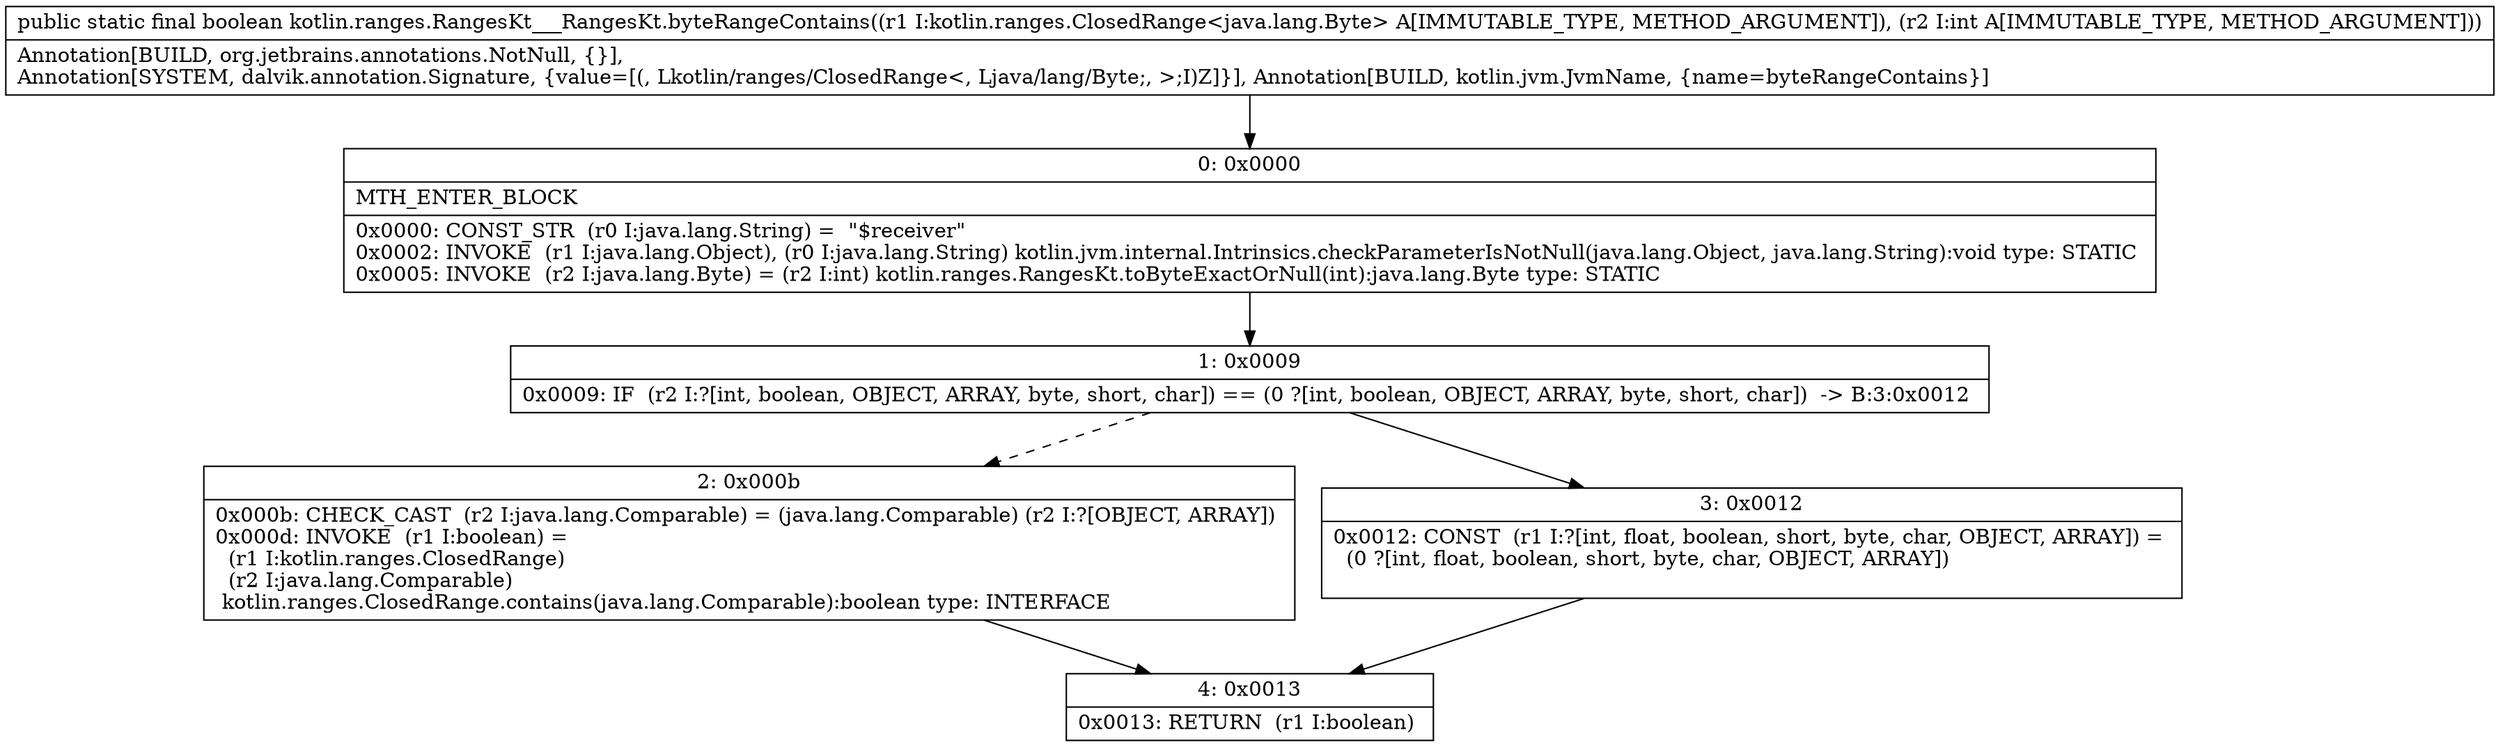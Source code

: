 digraph "CFG forkotlin.ranges.RangesKt___RangesKt.byteRangeContains(Lkotlin\/ranges\/ClosedRange;I)Z" {
Node_0 [shape=record,label="{0\:\ 0x0000|MTH_ENTER_BLOCK\l|0x0000: CONST_STR  (r0 I:java.lang.String) =  \"$receiver\" \l0x0002: INVOKE  (r1 I:java.lang.Object), (r0 I:java.lang.String) kotlin.jvm.internal.Intrinsics.checkParameterIsNotNull(java.lang.Object, java.lang.String):void type: STATIC \l0x0005: INVOKE  (r2 I:java.lang.Byte) = (r2 I:int) kotlin.ranges.RangesKt.toByteExactOrNull(int):java.lang.Byte type: STATIC \l}"];
Node_1 [shape=record,label="{1\:\ 0x0009|0x0009: IF  (r2 I:?[int, boolean, OBJECT, ARRAY, byte, short, char]) == (0 ?[int, boolean, OBJECT, ARRAY, byte, short, char])  \-\> B:3:0x0012 \l}"];
Node_2 [shape=record,label="{2\:\ 0x000b|0x000b: CHECK_CAST  (r2 I:java.lang.Comparable) = (java.lang.Comparable) (r2 I:?[OBJECT, ARRAY]) \l0x000d: INVOKE  (r1 I:boolean) = \l  (r1 I:kotlin.ranges.ClosedRange)\l  (r2 I:java.lang.Comparable)\l kotlin.ranges.ClosedRange.contains(java.lang.Comparable):boolean type: INTERFACE \l}"];
Node_3 [shape=record,label="{3\:\ 0x0012|0x0012: CONST  (r1 I:?[int, float, boolean, short, byte, char, OBJECT, ARRAY]) = \l  (0 ?[int, float, boolean, short, byte, char, OBJECT, ARRAY])\l \l}"];
Node_4 [shape=record,label="{4\:\ 0x0013|0x0013: RETURN  (r1 I:boolean) \l}"];
MethodNode[shape=record,label="{public static final boolean kotlin.ranges.RangesKt___RangesKt.byteRangeContains((r1 I:kotlin.ranges.ClosedRange\<java.lang.Byte\> A[IMMUTABLE_TYPE, METHOD_ARGUMENT]), (r2 I:int A[IMMUTABLE_TYPE, METHOD_ARGUMENT]))  | Annotation[BUILD, org.jetbrains.annotations.NotNull, \{\}], \lAnnotation[SYSTEM, dalvik.annotation.Signature, \{value=[(, Lkotlin\/ranges\/ClosedRange\<, Ljava\/lang\/Byte;, \>;I)Z]\}], Annotation[BUILD, kotlin.jvm.JvmName, \{name=byteRangeContains\}]\l}"];
MethodNode -> Node_0;
Node_0 -> Node_1;
Node_1 -> Node_2[style=dashed];
Node_1 -> Node_3;
Node_2 -> Node_4;
Node_3 -> Node_4;
}

